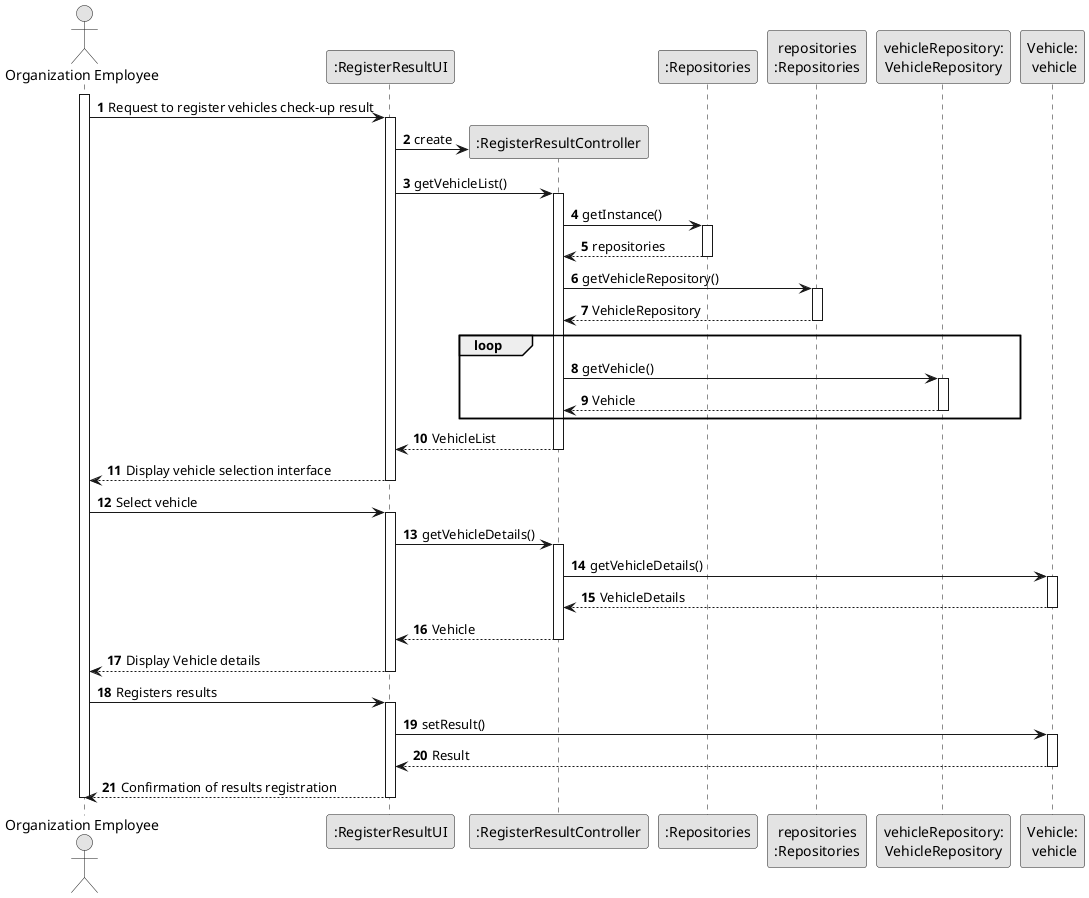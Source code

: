 @startuml
skinparam monochrome true
skinparam packageStyle rectangle
skinparam shadowing false

autonumber

'hide footbox
actor "Organization Employee" as ADM
participant ":RegisterResultUI" as UI
participant ":RegisterResultController" as CTRL
participant ":Repositories" as RepositorySingleton
participant "repositories\n:Repositories" as PLAT
participant "vehicleRepository:\nVehicleRepository" as VehicleRepository
participant "Vehicle:\n vehicle" as Vehicle
activate ADM

        ADM -> UI : Request to register vehicles check-up result

        activate UI

            UI -> CTRL** : create

            UI -> CTRL : getVehicleList()
            activate CTRL

                CTRL -> RepositorySingleton : getInstance()
                activate RepositorySingleton

                    RepositorySingleton --> CTRL: repositories
                deactivate RepositorySingleton

                CTRL -> PLAT : getVehicleRepository()
                activate PLAT

                    PLAT --> CTRL: VehicleRepository
                deactivate PLAT
                loop
                    CTRL -> VehicleRepository : getVehicle()
                    activate VehicleRepository

                        VehicleRepository --> CTRL : Vehicle
                    deactivate VehicleRepository
                end

                CTRL --> UI : VehicleList
            deactivate CTRL

            UI --> ADM : Display vehicle selection interface
        deactivate UI

    ADM -> UI : Select vehicle
    activate UI

        UI -> CTRL : getVehicleDetails()
        activate CTRL

            CTRL -> Vehicle : getVehicleDetails()
            activate Vehicle

                Vehicle --> CTRL : VehicleDetails
            deactivate Vehicle

        CTRL --> UI : Vehicle
        deactivate CTRL
        UI --> ADM : Display Vehicle details
    deactivate UI

    ADM -> UI : Registers results
    activate UI

        UI -> Vehicle : setResult()
        activate Vehicle

        Vehicle --> UI : Result
        deactivate Vehicle
        UI --> ADM : Confirmation of results registration
    deactivate UI



deactivate ADM

@enduml